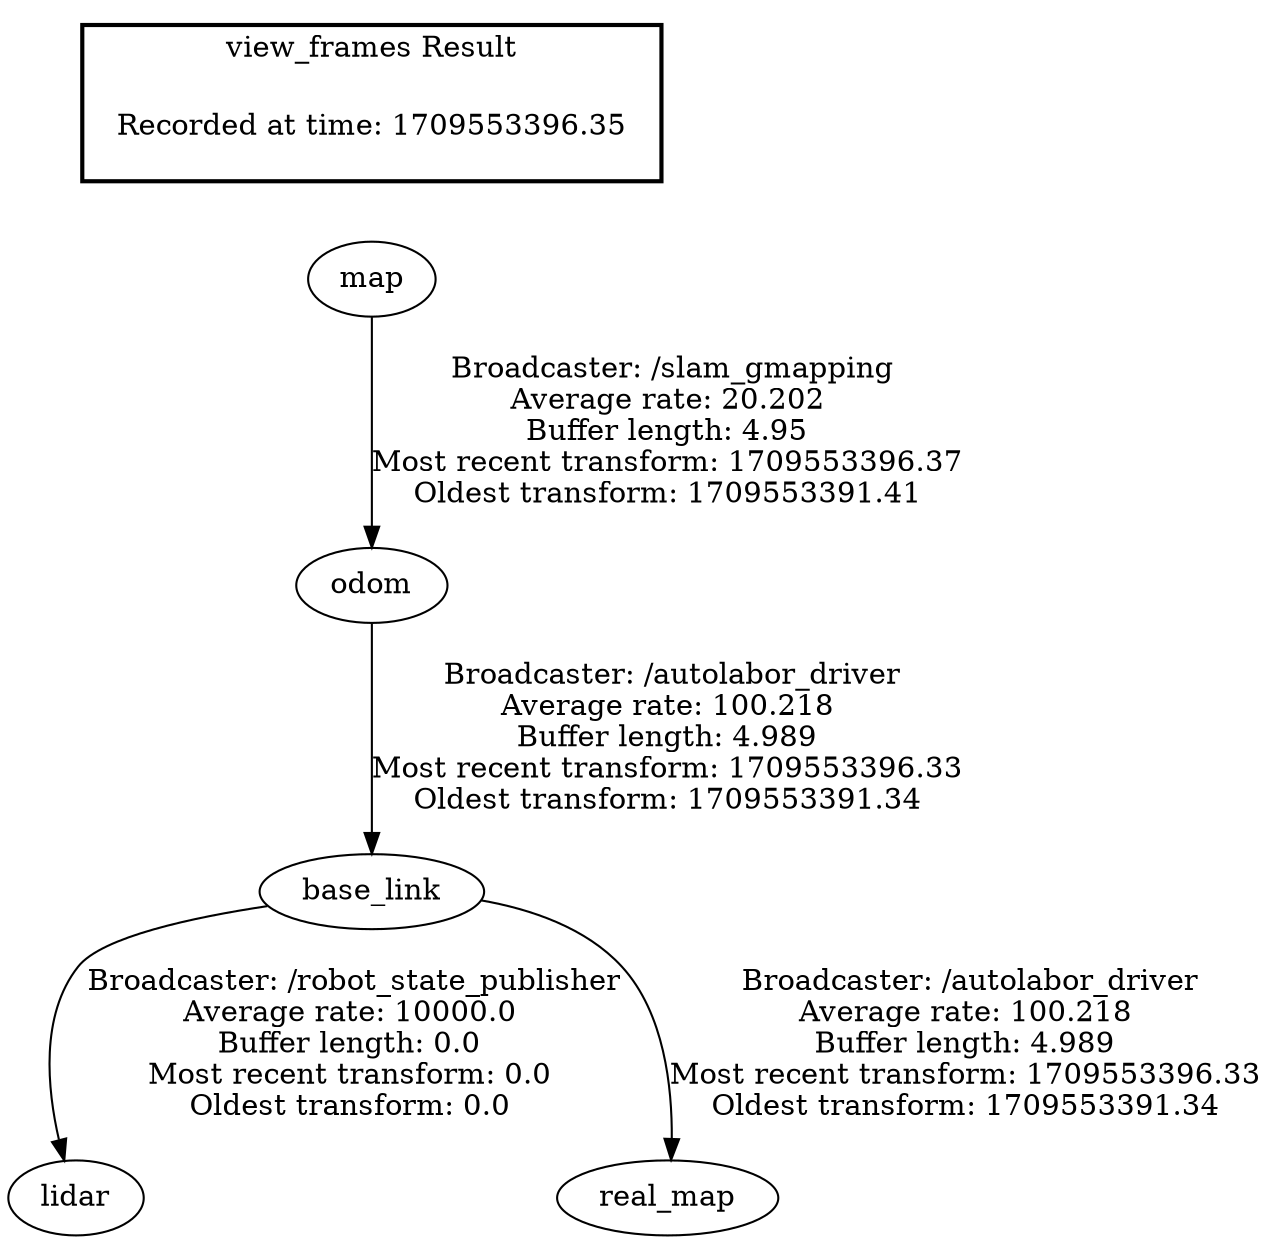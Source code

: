 digraph G {
"base_link" -> "lidar"[label=" Broadcaster: /robot_state_publisher\nAverage rate: 10000.0\nBuffer length: 0.0\nMost recent transform: 0.0\nOldest transform: 0.0\n"];
"odom" -> "base_link"[label=" Broadcaster: /autolabor_driver\nAverage rate: 100.218\nBuffer length: 4.989\nMost recent transform: 1709553396.33\nOldest transform: 1709553391.34\n"];
"map" -> "odom"[label=" Broadcaster: /slam_gmapping\nAverage rate: 20.202\nBuffer length: 4.95\nMost recent transform: 1709553396.37\nOldest transform: 1709553391.41\n"];
"base_link" -> "real_map"[label=" Broadcaster: /autolabor_driver\nAverage rate: 100.218\nBuffer length: 4.989\nMost recent transform: 1709553396.33\nOldest transform: 1709553391.34\n"];
edge [style=invis];
 subgraph cluster_legend { style=bold; color=black; label ="view_frames Result";
"Recorded at time: 1709553396.35"[ shape=plaintext ] ;
}->"map";
}
